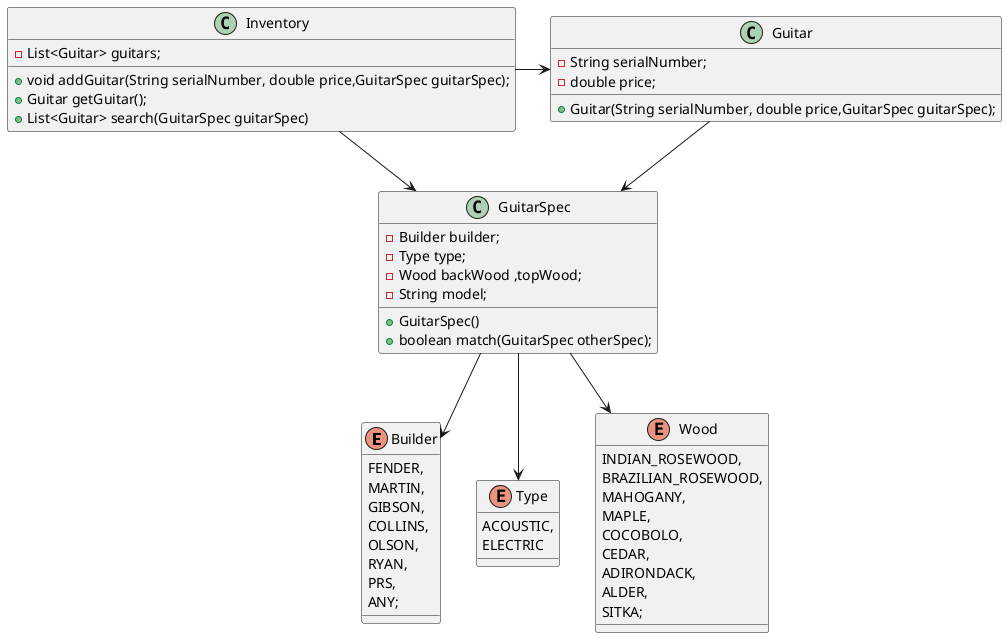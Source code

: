 @startuml

Enum Builder{
    FENDER,
    MARTIN,
    GIBSON,
    COLLINS,
    OLSON,
    RYAN,
    PRS,
    ANY;
}

Enum Type{
    ACOUSTIC,
    ELECTRIC
}

Enum Wood{
    INDIAN_ROSEWOOD,
    BRAZILIAN_ROSEWOOD,
    MAHOGANY,
    MAPLE,
    COCOBOLO,
    CEDAR,
    ADIRONDACK,
    ALDER,
    SITKA;
}

Class GuitarSpec{
    - Builder builder;
    - Type type;
    - Wood backWood ,topWood;
    - String model;
    + GuitarSpec()
    + boolean match(GuitarSpec otherSpec);
}

Class Guitar{
    - String serialNumber;
    - double price;
    + Guitar(String serialNumber, double price,GuitarSpec guitarSpec);
}
Class Inventory{
    - List<Guitar> guitars;
    + void addGuitar(String serialNumber, double price,GuitarSpec guitarSpec);
    + Guitar getGuitar();
    + List<Guitar> search(GuitarSpec guitarSpec)
}


Inventory -right-> Guitar
Inventory -right-> GuitarSpec
Guitar --> GuitarSpec
GuitarSpec --> Builder
GuitarSpec --> Type
GuitarSpec --> Wood
@enduml